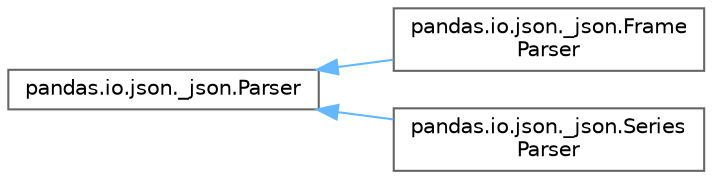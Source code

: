 digraph "Graphical Class Hierarchy"
{
 // LATEX_PDF_SIZE
  bgcolor="transparent";
  edge [fontname=Helvetica,fontsize=10,labelfontname=Helvetica,labelfontsize=10];
  node [fontname=Helvetica,fontsize=10,shape=box,height=0.2,width=0.4];
  rankdir="LR";
  Node0 [id="Node000000",label="pandas.io.json._json.Parser",height=0.2,width=0.4,color="grey40", fillcolor="white", style="filled",URL="$df/d16/classpandas_1_1io_1_1json_1_1__json_1_1Parser.html",tooltip=" "];
  Node0 -> Node1 [id="edge4599_Node000000_Node000001",dir="back",color="steelblue1",style="solid",tooltip=" "];
  Node1 [id="Node000001",label="pandas.io.json._json.Frame\lParser",height=0.2,width=0.4,color="grey40", fillcolor="white", style="filled",URL="$de/d6c/classpandas_1_1io_1_1json_1_1__json_1_1FrameParser.html",tooltip=" "];
  Node0 -> Node2 [id="edge4600_Node000000_Node000002",dir="back",color="steelblue1",style="solid",tooltip=" "];
  Node2 [id="Node000002",label="pandas.io.json._json.Series\lParser",height=0.2,width=0.4,color="grey40", fillcolor="white", style="filled",URL="$d9/d27/classpandas_1_1io_1_1json_1_1__json_1_1SeriesParser.html",tooltip=" "];
}
